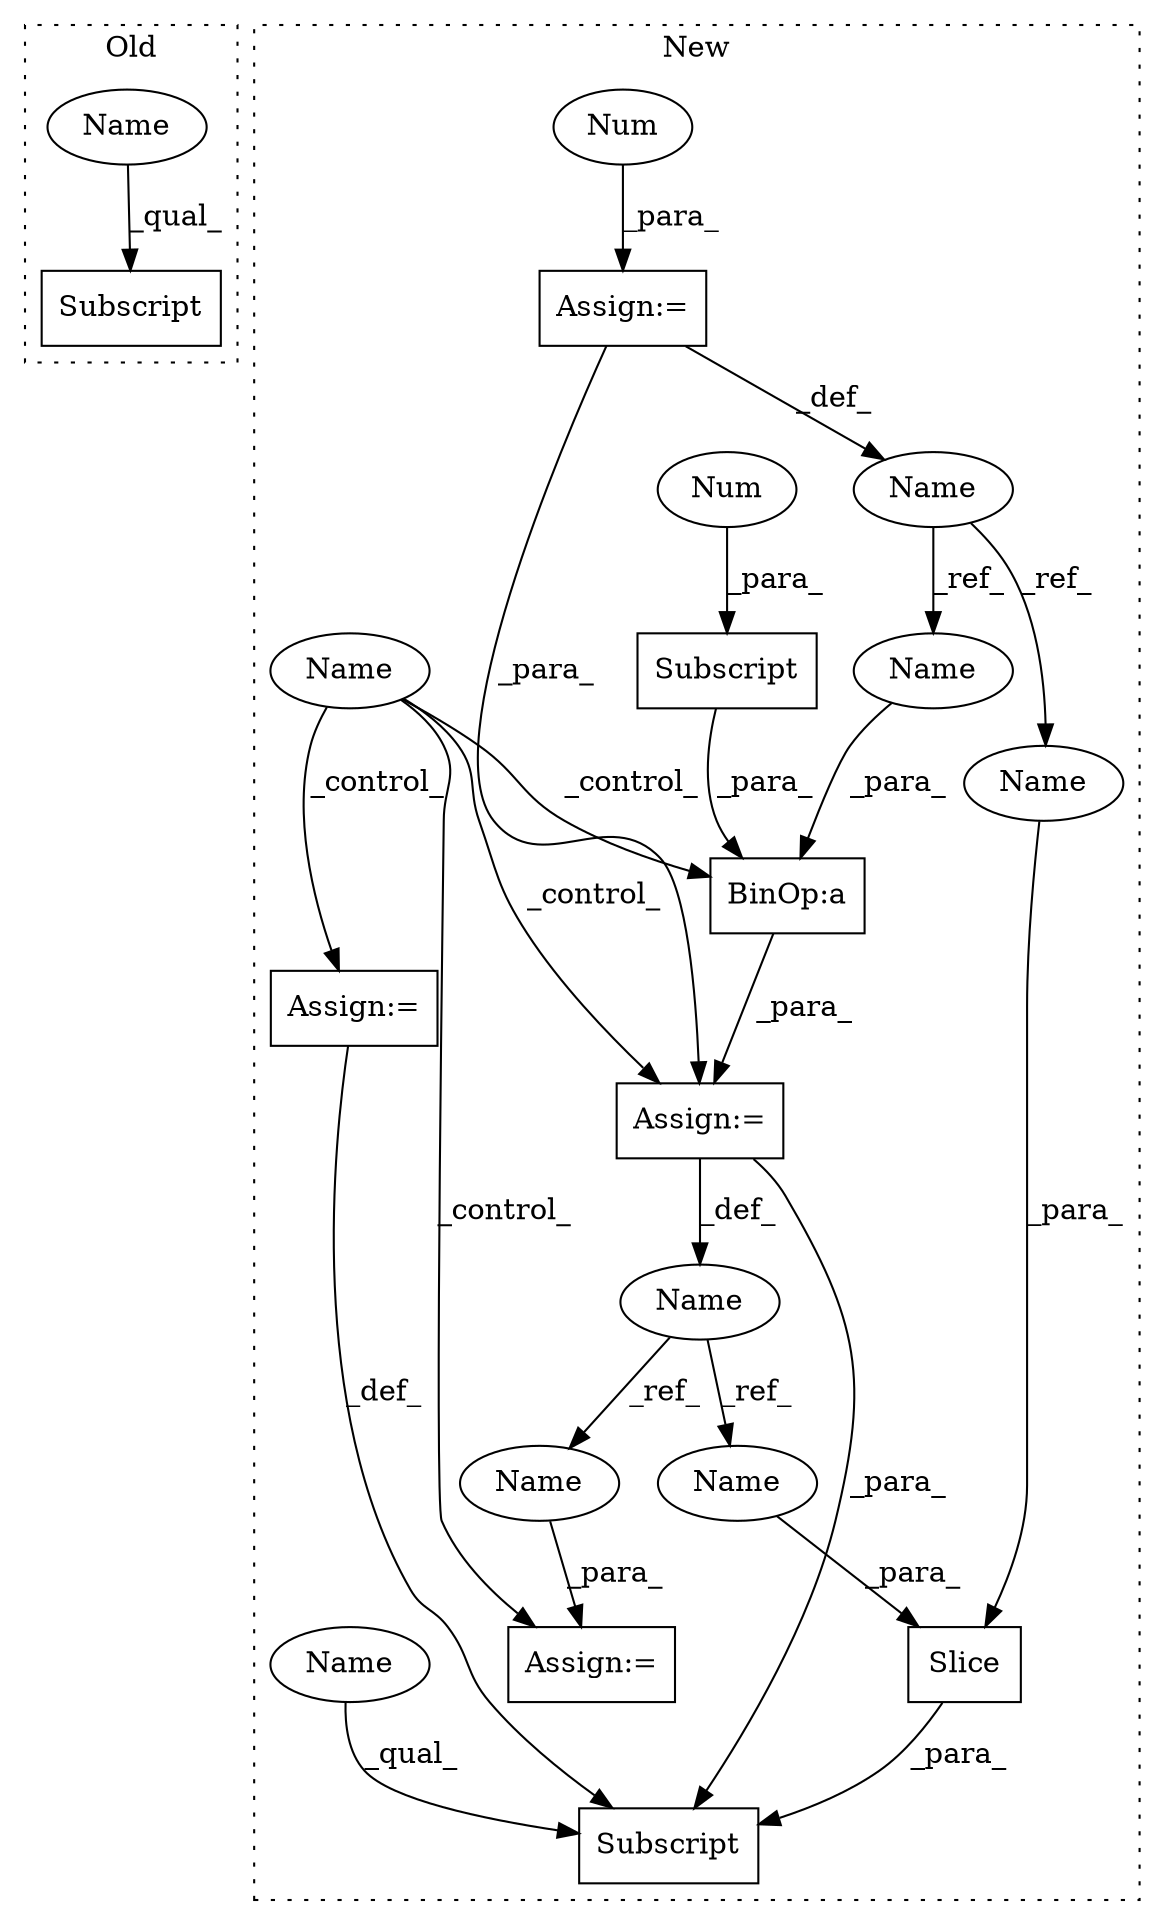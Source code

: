 digraph G {
subgraph cluster0 {
1 [label="Subscript" a="63" s="6183,0" l="23,0" shape="box"];
15 [label="Name" a="87" s="6183" l="9" shape="ellipse"];
label = "Old";
style="dotted";
}
subgraph cluster1 {
2 [label="Slice" a="80" s="8028" l="21" shape="box"];
3 [label="Subscript" a="63" s="8018,0" l="32,0" shape="box"];
4 [label="BinOp:a" a="82" s="7970" l="3" shape="box"];
5 [label="Name" a="87" s="7897" l="11" shape="ellipse"];
6 [label="Assign:=" a="68" s="7419" l="3" shape="box"];
7 [label="Num" a="76" s="7422" l="1" shape="ellipse"];
8 [label="Assign:=" a="68" s="8050" l="3" shape="box"];
9 [label="Subscript" a="63" s="7973,0" l="28,0" shape="box"];
10 [label="Name" a="87" s="7947" l="9" shape="ellipse"];
11 [label="Assign:=" a="68" s="8091" l="3" shape="box"];
12 [label="Name" a="87" s="7491" l="19" shape="ellipse"];
13 [label="Num" a="76" s="7999" l="1" shape="ellipse"];
14 [label="Assign:=" a="68" s="7956" l="3" shape="box"];
16 [label="Name" a="87" s="8018" l="9" shape="ellipse"];
17 [label="Name" a="87" s="7959" l="11" shape="ellipse"];
18 [label="Name" a="87" s="8028" l="11" shape="ellipse"];
19 [label="Name" a="87" s="8040" l="9" shape="ellipse"];
20 [label="Name" a="87" s="8094" l="9" shape="ellipse"];
label = "New";
style="dotted";
}
2 -> 3 [label="_para_"];
4 -> 14 [label="_para_"];
5 -> 17 [label="_ref_"];
5 -> 18 [label="_ref_"];
6 -> 5 [label="_def_"];
6 -> 14 [label="_para_"];
7 -> 6 [label="_para_"];
8 -> 3 [label="_def_"];
9 -> 4 [label="_para_"];
10 -> 19 [label="_ref_"];
10 -> 20 [label="_ref_"];
12 -> 14 [label="_control_"];
12 -> 4 [label="_control_"];
12 -> 8 [label="_control_"];
12 -> 11 [label="_control_"];
13 -> 9 [label="_para_"];
14 -> 3 [label="_para_"];
14 -> 10 [label="_def_"];
15 -> 1 [label="_qual_"];
16 -> 3 [label="_qual_"];
17 -> 4 [label="_para_"];
18 -> 2 [label="_para_"];
19 -> 2 [label="_para_"];
20 -> 11 [label="_para_"];
}